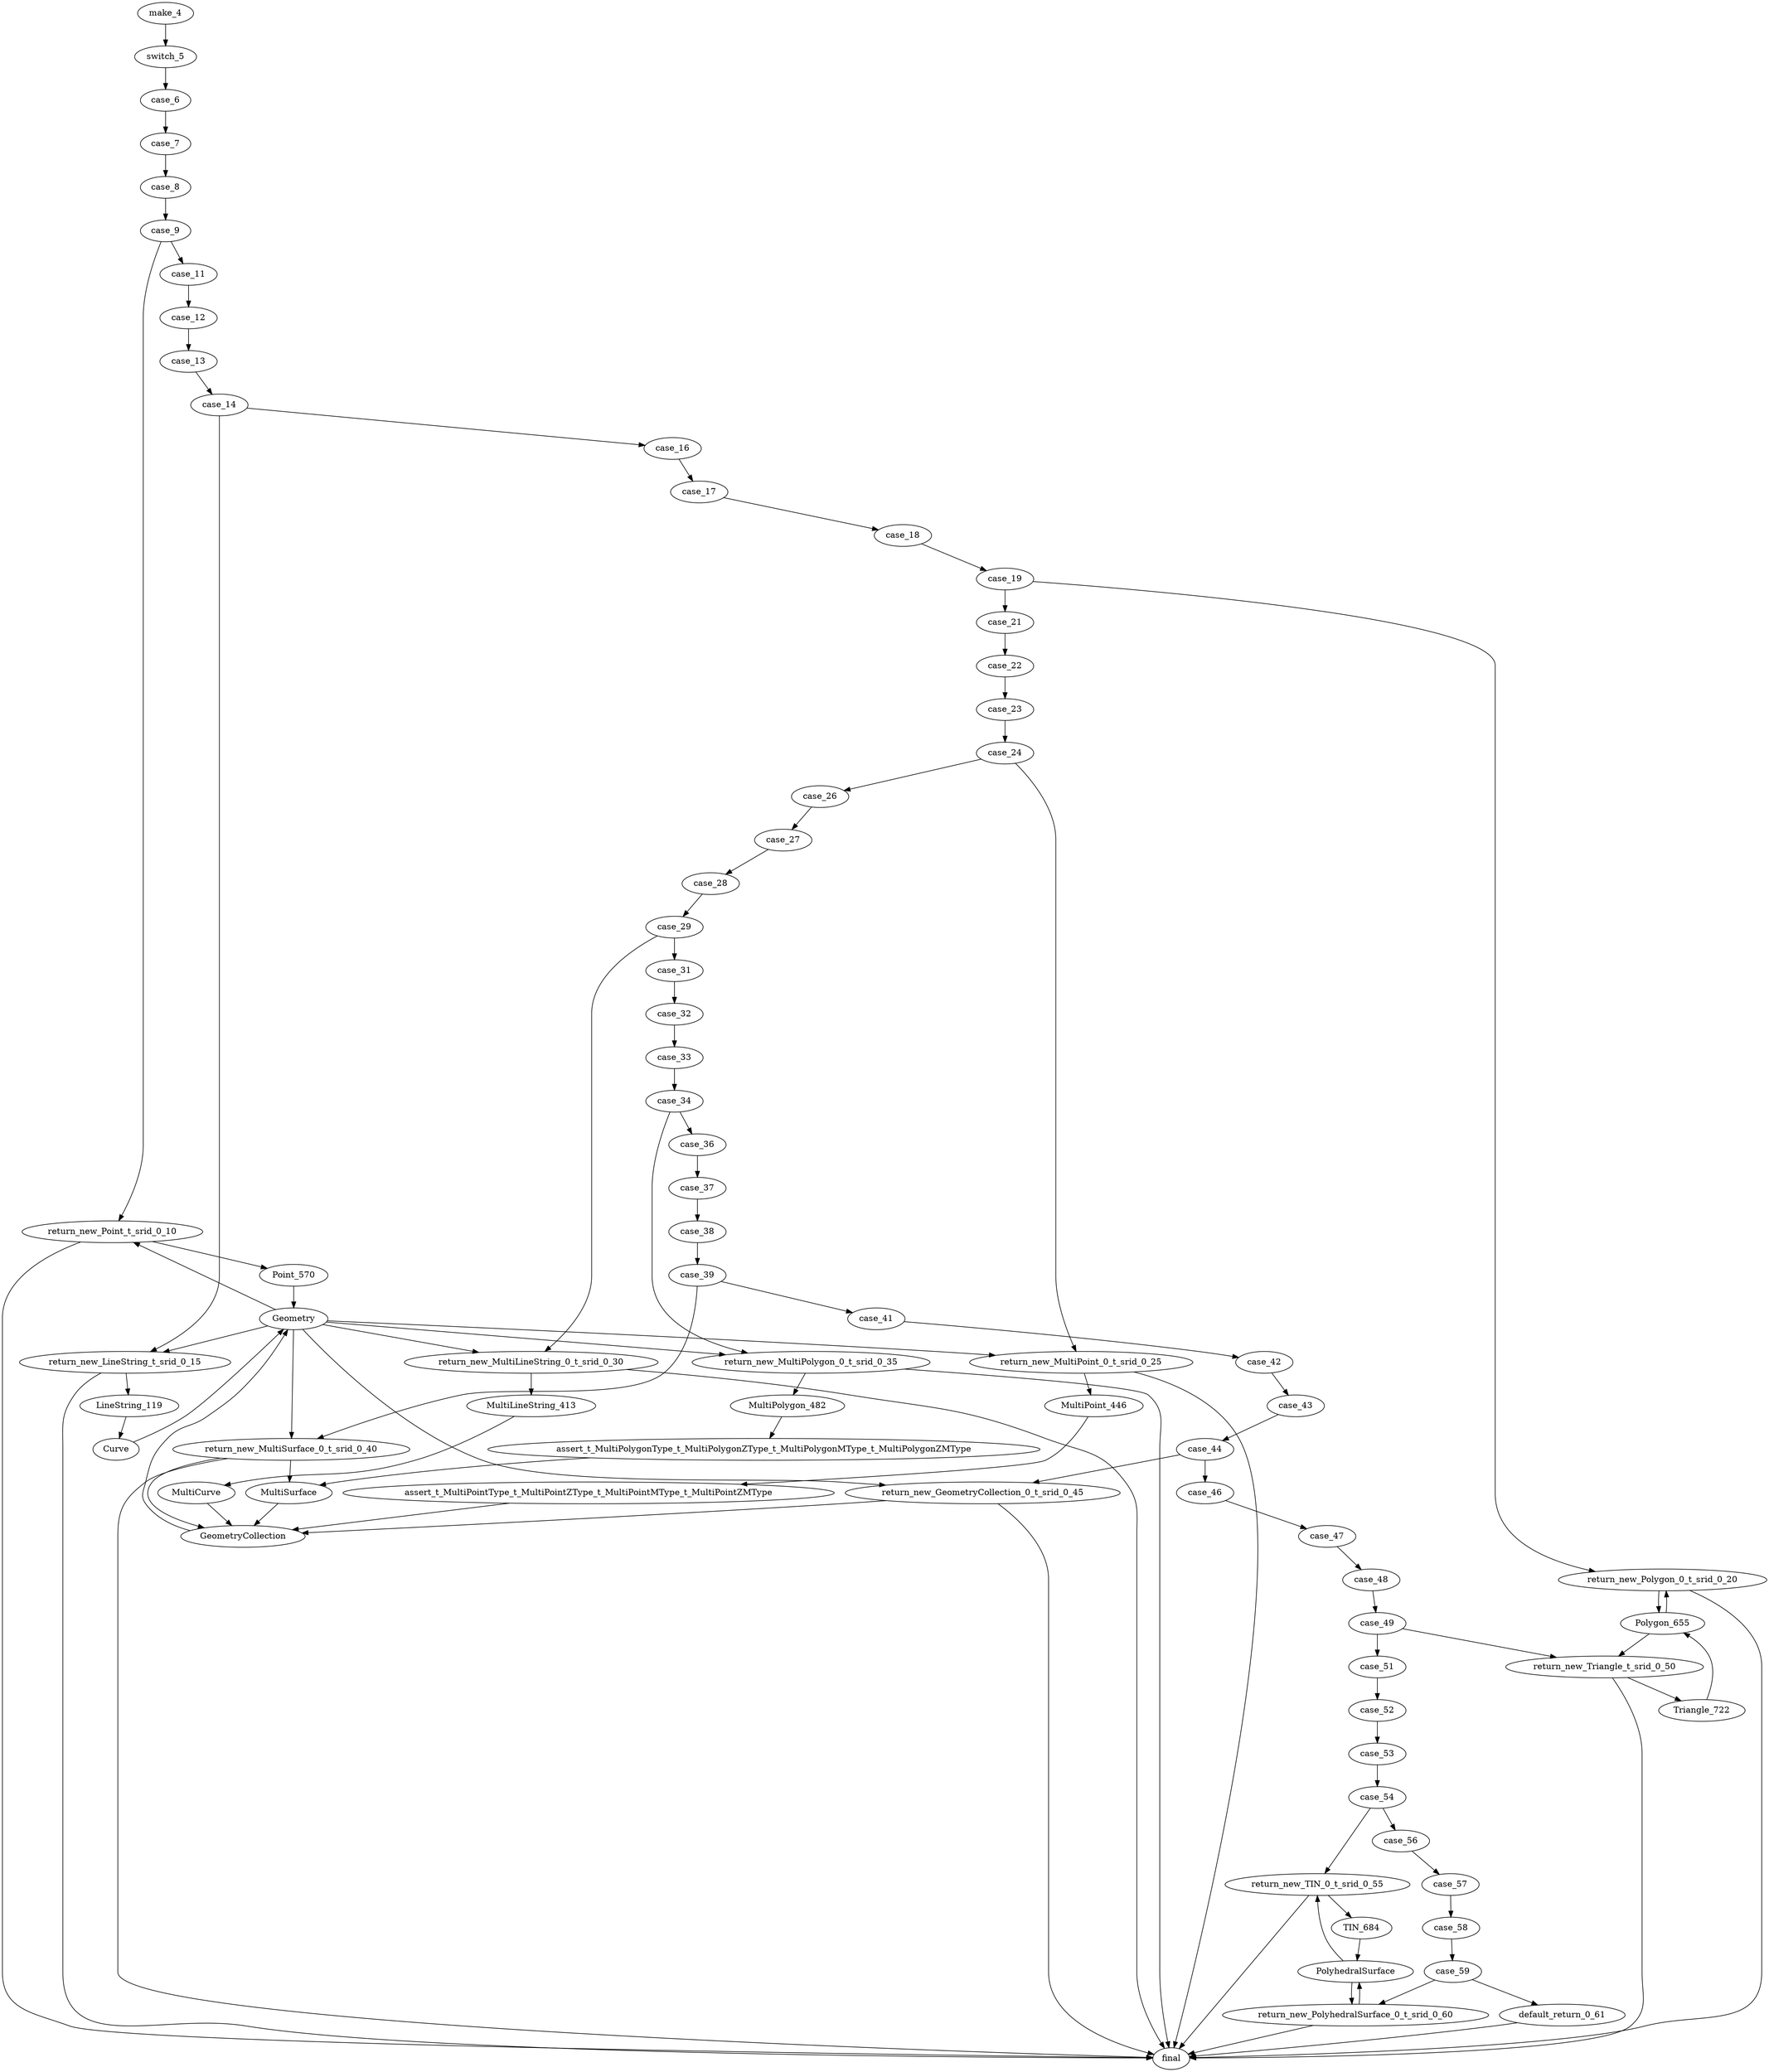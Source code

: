 strict digraph G {
make_4;
switch_5;
case_6;
case_7;
case_8;
case_9;
return_new_Point_t_srid_0_10;
case_11;
case_12;
case_13;
case_14;
return_new_LineString_t_srid_0_15;
case_16;
case_17;
case_18;
case_19;
return_new_Polygon_0_t_srid_0_20;
case_21;
case_22;
case_23;
case_24;
return_new_MultiPoint_0_t_srid_0_25;
case_26;
case_27;
case_28;
case_29;
return_new_MultiLineString_0_t_srid_0_30;
case_31;
case_32;
case_33;
case_34;
return_new_MultiPolygon_0_t_srid_0_35;
case_36;
case_37;
case_38;
case_39;
return_new_MultiSurface_0_t_srid_0_40;
case_41;
case_42;
case_43;
case_44;
return_new_GeometryCollection_0_t_srid_0_45;
case_46;
case_47;
case_48;
case_49;
return_new_Triangle_t_srid_0_50;
case_51;
case_52;
case_53;
case_54;
return_new_TIN_0_t_srid_0_55;
case_56;
case_57;
case_58;
case_59;
return_new_PolyhedralSurface_0_t_srid_0_60;
default_return_0_61;
final;
LineString_119;
MultiLineString_413;
MultiPoint_446;
assert_t_MultiPointType_t_MultiPointZType_t_MultiPointMType_t_MultiPointZMType;
MultiPolygon_482;
assert_t_MultiPolygonType_t_MultiPolygonZType_t_MultiPolygonMType_t_MultiPolygonZMType;
Point_570;
Polygon_655;
TIN_684;
Triangle_722;
PolyhedralSurface;
Curve;
MultiCurve;
GeometryCollection;
MultiSurface;
Geometry;

make_4->switch_5;
switch_5->case_6;
case_6 -> case_7;
case_7 -> case_8;
case_8 -> case_9;
case_9 -> return_new_Point_t_srid_0_10;
return_new_Point_t_srid_0_10->Point_570;
Point_570->Geometry;
Geometry->return_new_Point_t_srid_0_10;
case_9  -> case_11;
case_11 -> case_12;
case_12 -> case_13;
case_13 -> case_14;
case_14 -> return_new_LineString_t_srid_0_15;
return_new_LineString_t_srid_0_15->LineString_119;
LineString_119->Curve;
Curve->Geometry;
Geometry-> return_new_LineString_t_srid_0_15;
case_14 -> case_16;
case_16 -> case_17;
case_17 -> case_18;
case_18 -> case_19;
case_19 -> return_new_Polygon_0_t_srid_0_20;
return_new_Polygon_0_t_srid_0_20->Polygon_655;
Polygon_655->return_new_Polygon_0_t_srid_0_20;
case_19 -> case_21;
case_21 -> case_22;
case_22 -> case_23;
case_23 -> case_24;
case_24 -> return_new_MultiPoint_0_t_srid_0_25;
return_new_MultiPoint_0_t_srid_0_25->MultiPoint_446;
MultiPoint_446->assert_t_MultiPointType_t_MultiPointZType_t_MultiPointMType_t_MultiPointZMType;
assert_t_MultiPointType_t_MultiPointZType_t_MultiPointMType_t_MultiPointZMType->GeometryCollection;
GeometryCollection-> Geometry;
Geometry->return_new_MultiPoint_0_t_srid_0_25;
case_24 -> case_26;
case_26 -> case_27;
case_27 -> case_28;
case_28 -> case_29;
case_29 -> return_new_MultiLineString_0_t_srid_0_30;
return_new_MultiLineString_0_t_srid_0_30->MultiLineString_413;
MultiLineString_413->MultiCurve;
MultiCurve->GeometryCollection;
GeometryCollection -> Geometry;
Geometry->return_new_MultiLineString_0_t_srid_0_30;
case_29 -> case_31;
case_31 -> case_32;
case_32 -> case_33;
case_33 -> case_34;
case_34 -> return_new_MultiPolygon_0_t_srid_0_35;
return_new_MultiPolygon_0_t_srid_0_35->MultiPolygon_482;
MultiPolygon_482->assert_t_MultiPolygonType_t_MultiPolygonZType_t_MultiPolygonMType_t_MultiPolygonZMType;
assert_t_MultiPolygonType_t_MultiPolygonZType_t_MultiPolygonMType_t_MultiPolygonZMType->MultiSurface;
return_new_MultiSurface_0_t_srid_0_40->GeometryCollection;
GeometryCollection-> Geometry;
Geometry->return_new_MultiPolygon_0_t_srid_0_35;

case_34 -> case_36;
case_36 -> case_37;
case_37 -> case_38;
case_38 -> case_39;
case_39 -> return_new_MultiSurface_0_t_srid_0_40;
return_new_MultiSurface_0_t_srid_0_40-> MultiSurface;
MultiSurface->GeometryCollection;
GeometryCollection-> Geometry;
Geometry->return_new_MultiSurface_0_t_srid_0_40;
case_39 -> case_41;
case_41 -> case_42;
case_42 -> case_43;
case_43 -> case_44;
case_44 -> return_new_GeometryCollection_0_t_srid_0_45;
return_new_GeometryCollection_0_t_srid_0_45->GeometryCollection;
GeometryCollection-> Geometry;
Geometry->return_new_GeometryCollection_0_t_srid_0_45;
case_44 -> case_46;
case_46 -> case_47;
case_47 -> case_48;
case_48 -> case_49;
case_49 -> return_new_Triangle_t_srid_0_50;
return_new_Triangle_t_srid_0_50->Triangle_722;
Triangle_722->Polygon_655;
Polygon_655->return_new_Triangle_t_srid_0_50;
case_49 -> case_51;
case_51 -> case_52;
case_52 -> case_53;
case_53 -> case_54;
case_54 -> return_new_TIN_0_t_srid_0_55;
return_new_TIN_0_t_srid_0_55->TIN_684;
TIN_684->PolyhedralSurface;
PolyhedralSurface-> return_new_TIN_0_t_srid_0_55;
case_54 -> case_56;
case_56 -> case_57;
case_57 -> case_58;
case_58 -> case_59;
case_59 -> return_new_PolyhedralSurface_0_t_srid_0_60;
return_new_PolyhedralSurface_0_t_srid_0_60 -> PolyhedralSurface;
PolyhedralSurface->return_new_PolyhedralSurface_0_t_srid_0_60;
case_59 -> default_return_0_61;
default_return_0_61 -> final;
return_new_Point_t_srid_0_10 -> final;
return_new_LineString_t_srid_0_15 -> final;
return_new_Polygon_0_t_srid_0_20 -> final;
return_new_MultiPoint_0_t_srid_0_25 -> final;
return_new_MultiLineString_0_t_srid_0_30 -> final;
return_new_MultiPolygon_0_t_srid_0_35 -> final;
return_new_MultiSurface_0_t_srid_0_40 -> final;
return_new_GeometryCollection_0_t_srid_0_45 -> final;
return_new_Triangle_t_srid_0_50 -> final;
return_new_TIN_0_t_srid_0_55 -> final;
return_new_PolyhedralSurface_0_t_srid_0_60 -> final;
}